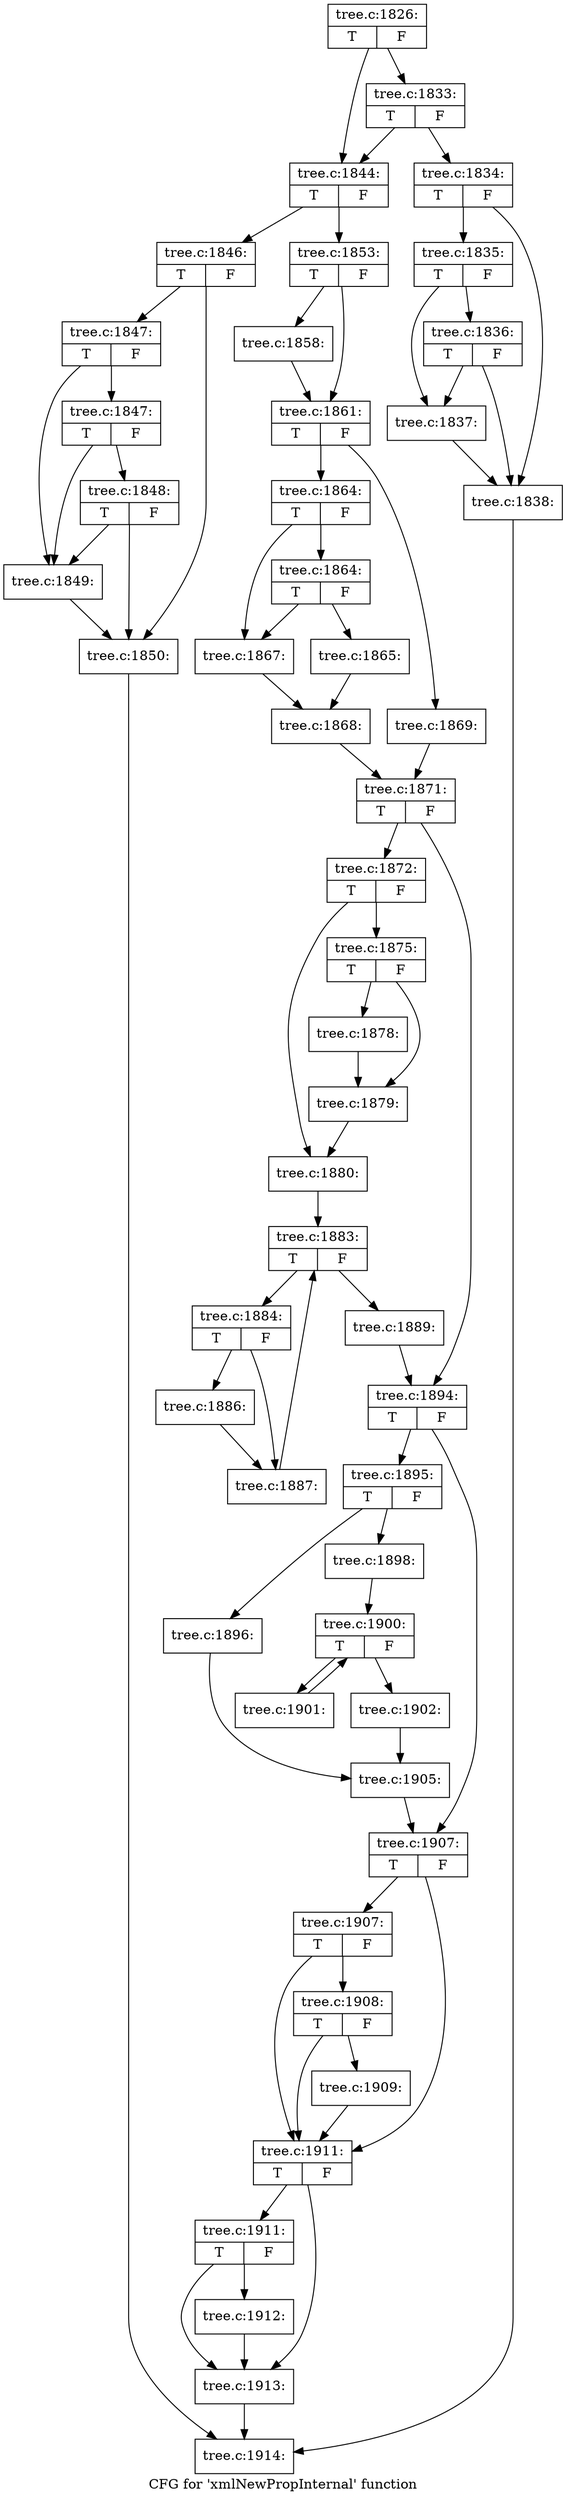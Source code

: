 digraph "CFG for 'xmlNewPropInternal' function" {
	label="CFG for 'xmlNewPropInternal' function";

	Node0x47e5130 [shape=record,label="{tree.c:1826:|{<s0>T|<s1>F}}"];
	Node0x47e5130 -> Node0x47e8f50;
	Node0x47e5130 -> Node0x47e8f00;
	Node0x47e8f50 [shape=record,label="{tree.c:1833:|{<s0>T|<s1>F}}"];
	Node0x47e8f50 -> Node0x47e8eb0;
	Node0x47e8f50 -> Node0x47e8f00;
	Node0x47e8eb0 [shape=record,label="{tree.c:1834:|{<s0>T|<s1>F}}"];
	Node0x47e8eb0 -> Node0x47e9710;
	Node0x47e8eb0 -> Node0x47e96c0;
	Node0x47e9710 [shape=record,label="{tree.c:1835:|{<s0>T|<s1>F}}"];
	Node0x47e9710 -> Node0x47e9670;
	Node0x47e9710 -> Node0x47e9990;
	Node0x47e9990 [shape=record,label="{tree.c:1836:|{<s0>T|<s1>F}}"];
	Node0x47e9990 -> Node0x47e96c0;
	Node0x47e9990 -> Node0x47e9670;
	Node0x47e9670 [shape=record,label="{tree.c:1837:}"];
	Node0x47e9670 -> Node0x47e96c0;
	Node0x47e96c0 [shape=record,label="{tree.c:1838:}"];
	Node0x47e96c0 -> Node0x47e7780;
	Node0x47e8f00 [shape=record,label="{tree.c:1844:|{<s0>T|<s1>F}}"];
	Node0x47e8f00 -> Node0x47eaa40;
	Node0x47e8f00 -> Node0x47eaa90;
	Node0x47eaa40 [shape=record,label="{tree.c:1846:|{<s0>T|<s1>F}}"];
	Node0x47eaa40 -> Node0x47eaef0;
	Node0x47eaa40 -> Node0x47eaea0;
	Node0x47eaef0 [shape=record,label="{tree.c:1847:|{<s0>T|<s1>F}}"];
	Node0x47eaef0 -> Node0x47eae50;
	Node0x47eaef0 -> Node0x47eb1f0;
	Node0x47eb1f0 [shape=record,label="{tree.c:1847:|{<s0>T|<s1>F}}"];
	Node0x47eb1f0 -> Node0x47eae50;
	Node0x47eb1f0 -> Node0x47eb170;
	Node0x47eb170 [shape=record,label="{tree.c:1848:|{<s0>T|<s1>F}}"];
	Node0x47eb170 -> Node0x47eaea0;
	Node0x47eb170 -> Node0x47eae50;
	Node0x47eae50 [shape=record,label="{tree.c:1849:}"];
	Node0x47eae50 -> Node0x47eaea0;
	Node0x47eaea0 [shape=record,label="{tree.c:1850:}"];
	Node0x47eaea0 -> Node0x47e7780;
	Node0x47eaa90 [shape=record,label="{tree.c:1853:|{<s0>T|<s1>F}}"];
	Node0x47eaa90 -> Node0x47ec9f0;
	Node0x47eaa90 -> Node0x47eca40;
	Node0x47ec9f0 [shape=record,label="{tree.c:1858:}"];
	Node0x47ec9f0 -> Node0x47eca40;
	Node0x47eca40 [shape=record,label="{tree.c:1861:|{<s0>T|<s1>F}}"];
	Node0x47eca40 -> Node0x47ed670;
	Node0x47eca40 -> Node0x47ed710;
	Node0x47ed670 [shape=record,label="{tree.c:1864:|{<s0>T|<s1>F}}"];
	Node0x47ed670 -> Node0x47edbc0;
	Node0x47ed670 -> Node0x47edb70;
	Node0x47edbc0 [shape=record,label="{tree.c:1864:|{<s0>T|<s1>F}}"];
	Node0x47edbc0 -> Node0x47edad0;
	Node0x47edbc0 -> Node0x47edb70;
	Node0x47edad0 [shape=record,label="{tree.c:1865:}"];
	Node0x47edad0 -> Node0x47edb20;
	Node0x47edb70 [shape=record,label="{tree.c:1867:}"];
	Node0x47edb70 -> Node0x47edb20;
	Node0x47edb20 [shape=record,label="{tree.c:1868:}"];
	Node0x47edb20 -> Node0x47ed6c0;
	Node0x47ed710 [shape=record,label="{tree.c:1869:}"];
	Node0x47ed710 -> Node0x47ed6c0;
	Node0x47ed6c0 [shape=record,label="{tree.c:1871:|{<s0>T|<s1>F}}"];
	Node0x47ed6c0 -> Node0x47ef000;
	Node0x47ed6c0 -> Node0x47ef050;
	Node0x47ef000 [shape=record,label="{tree.c:1872:|{<s0>T|<s1>F}}"];
	Node0x47ef000 -> Node0x47ef730;
	Node0x47ef000 -> Node0x47ef6e0;
	Node0x47ef6e0 [shape=record,label="{tree.c:1875:|{<s0>T|<s1>F}}"];
	Node0x47ef6e0 -> Node0x47efd80;
	Node0x47ef6e0 -> Node0x47efdd0;
	Node0x47efd80 [shape=record,label="{tree.c:1878:}"];
	Node0x47efd80 -> Node0x47efdd0;
	Node0x47efdd0 [shape=record,label="{tree.c:1879:}"];
	Node0x47efdd0 -> Node0x47ef730;
	Node0x47ef730 [shape=record,label="{tree.c:1880:}"];
	Node0x47ef730 -> Node0x47f0d90;
	Node0x47f0d90 [shape=record,label="{tree.c:1883:|{<s0>T|<s1>F}}"];
	Node0x47f0d90 -> Node0x47f1180;
	Node0x47f0d90 -> Node0x47f0fb0;
	Node0x47f1180 [shape=record,label="{tree.c:1884:|{<s0>T|<s1>F}}"];
	Node0x47f1180 -> Node0x47f1590;
	Node0x47f1180 -> Node0x47f15e0;
	Node0x47f1590 [shape=record,label="{tree.c:1886:}"];
	Node0x47f1590 -> Node0x47f15e0;
	Node0x47f15e0 [shape=record,label="{tree.c:1887:}"];
	Node0x47f15e0 -> Node0x47f0d90;
	Node0x47f0fb0 [shape=record,label="{tree.c:1889:}"];
	Node0x47f0fb0 -> Node0x47ef050;
	Node0x47ef050 [shape=record,label="{tree.c:1894:|{<s0>T|<s1>F}}"];
	Node0x47ef050 -> Node0x47f2150;
	Node0x47ef050 -> Node0x47f21a0;
	Node0x47f2150 [shape=record,label="{tree.c:1895:|{<s0>T|<s1>F}}"];
	Node0x47f2150 -> Node0x47f2560;
	Node0x47f2150 -> Node0x47f2600;
	Node0x47f2560 [shape=record,label="{tree.c:1896:}"];
	Node0x47f2560 -> Node0x47f25b0;
	Node0x47f2600 [shape=record,label="{tree.c:1898:}"];
	Node0x47f2600 -> Node0x47f32a0;
	Node0x47f32a0 [shape=record,label="{tree.c:1900:|{<s0>T|<s1>F}}"];
	Node0x47f32a0 -> Node0x47f37c0;
	Node0x47f32a0 -> Node0x47f34c0;
	Node0x47f37c0 [shape=record,label="{tree.c:1901:}"];
	Node0x47f37c0 -> Node0x47f32a0;
	Node0x47f34c0 [shape=record,label="{tree.c:1902:}"];
	Node0x47f34c0 -> Node0x47f25b0;
	Node0x47f25b0 [shape=record,label="{tree.c:1905:}"];
	Node0x47f25b0 -> Node0x47f21a0;
	Node0x47f21a0 [shape=record,label="{tree.c:1907:|{<s0>T|<s1>F}}"];
	Node0x47f21a0 -> Node0x47f4340;
	Node0x47f21a0 -> Node0x47f4270;
	Node0x47f4340 [shape=record,label="{tree.c:1907:|{<s0>T|<s1>F}}"];
	Node0x47f4340 -> Node0x47f42c0;
	Node0x47f4340 -> Node0x47f4270;
	Node0x47f42c0 [shape=record,label="{tree.c:1908:|{<s0>T|<s1>F}}"];
	Node0x47f42c0 -> Node0x47f4220;
	Node0x47f42c0 -> Node0x47f4270;
	Node0x47f4220 [shape=record,label="{tree.c:1909:}"];
	Node0x47f4220 -> Node0x47f4270;
	Node0x47f4270 [shape=record,label="{tree.c:1911:|{<s0>T|<s1>F}}"];
	Node0x47f4270 -> Node0x47f5310;
	Node0x47f4270 -> Node0x47f52c0;
	Node0x47f5310 [shape=record,label="{tree.c:1911:|{<s0>T|<s1>F}}"];
	Node0x47f5310 -> Node0x47f5270;
	Node0x47f5310 -> Node0x47f52c0;
	Node0x47f5270 [shape=record,label="{tree.c:1912:}"];
	Node0x47f5270 -> Node0x47f52c0;
	Node0x47f52c0 [shape=record,label="{tree.c:1913:}"];
	Node0x47f52c0 -> Node0x47e7780;
	Node0x47e7780 [shape=record,label="{tree.c:1914:}"];
}

